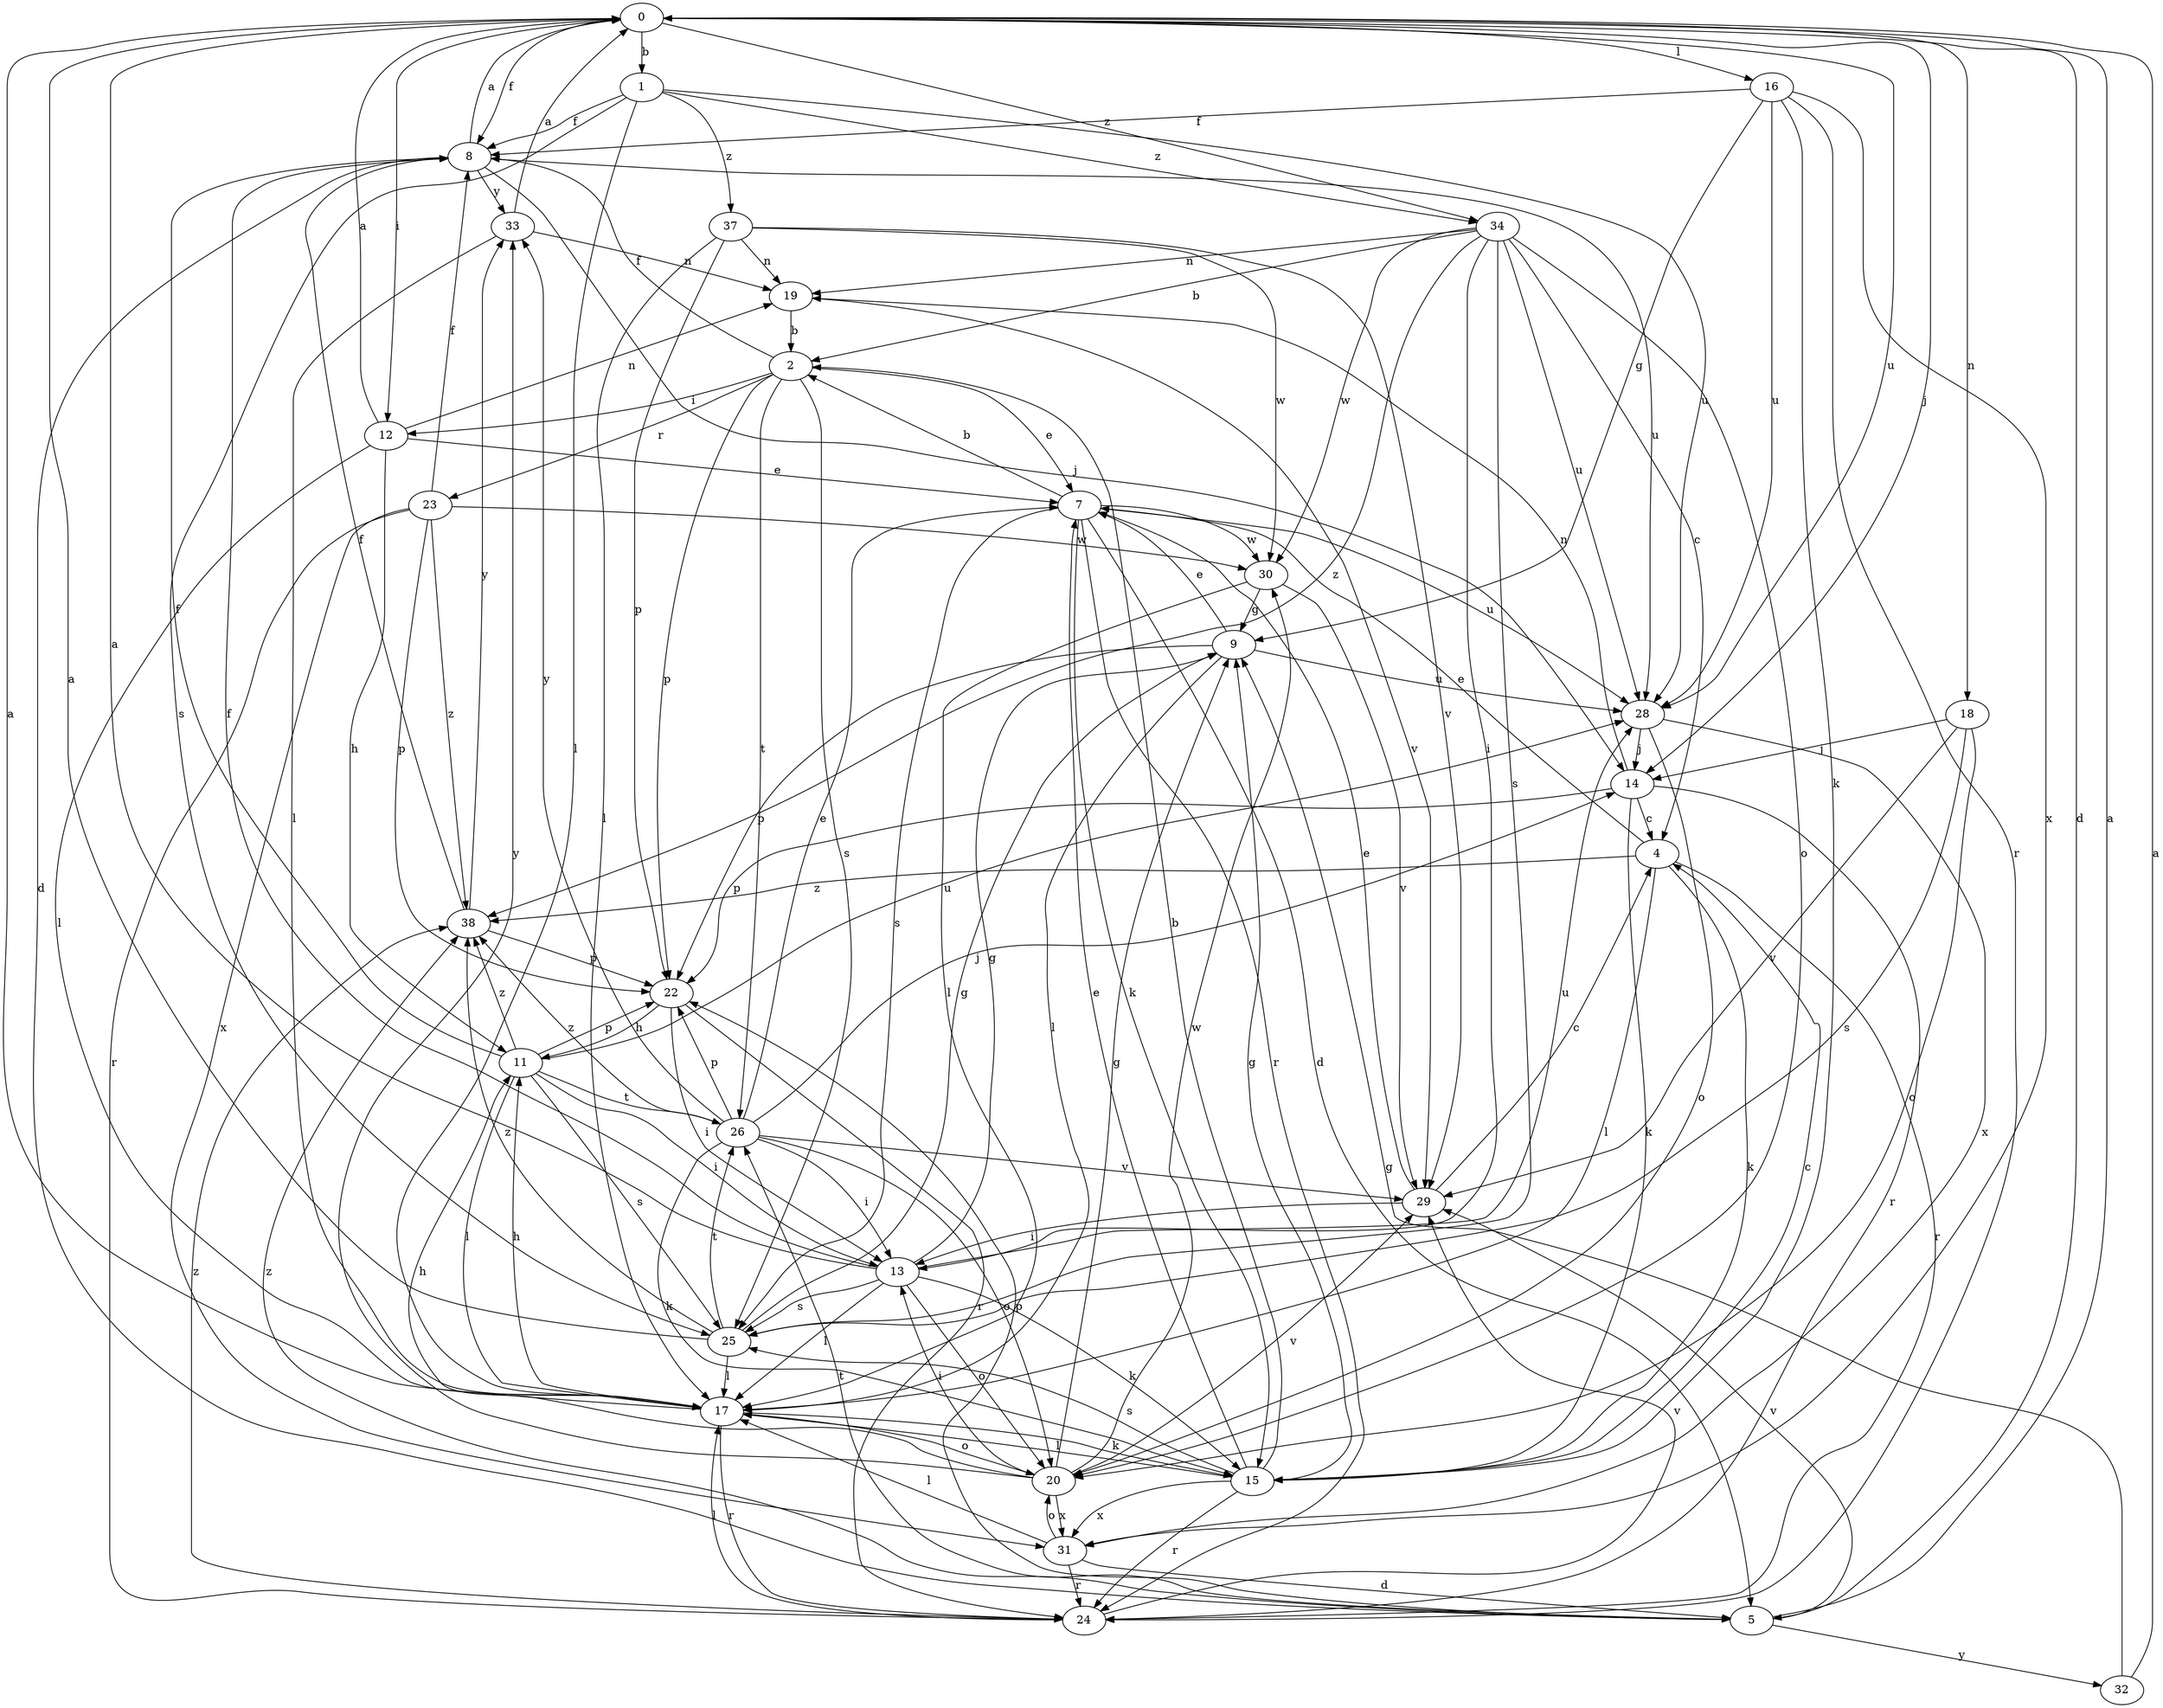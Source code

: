 strict digraph  {
0;
1;
2;
4;
5;
7;
8;
9;
11;
12;
13;
14;
15;
16;
17;
18;
19;
20;
22;
23;
24;
25;
26;
28;
29;
30;
31;
32;
33;
34;
37;
38;
0 -> 1  [label=b];
0 -> 5  [label=d];
0 -> 8  [label=f];
0 -> 12  [label=i];
0 -> 14  [label=j];
0 -> 16  [label=l];
0 -> 18  [label=n];
0 -> 28  [label=u];
0 -> 34  [label=z];
1 -> 8  [label=f];
1 -> 17  [label=l];
1 -> 25  [label=s];
1 -> 28  [label=u];
1 -> 34  [label=z];
1 -> 37  [label=z];
2 -> 7  [label=e];
2 -> 8  [label=f];
2 -> 12  [label=i];
2 -> 22  [label=p];
2 -> 23  [label=r];
2 -> 25  [label=s];
2 -> 26  [label=t];
4 -> 7  [label=e];
4 -> 15  [label=k];
4 -> 17  [label=l];
4 -> 24  [label=r];
4 -> 38  [label=z];
5 -> 0  [label=a];
5 -> 22  [label=p];
5 -> 26  [label=t];
5 -> 29  [label=v];
5 -> 32  [label=y];
5 -> 38  [label=z];
7 -> 2  [label=b];
7 -> 5  [label=d];
7 -> 15  [label=k];
7 -> 24  [label=r];
7 -> 25  [label=s];
7 -> 28  [label=u];
7 -> 30  [label=w];
8 -> 0  [label=a];
8 -> 5  [label=d];
8 -> 14  [label=j];
8 -> 28  [label=u];
8 -> 33  [label=y];
9 -> 7  [label=e];
9 -> 17  [label=l];
9 -> 22  [label=p];
9 -> 28  [label=u];
11 -> 8  [label=f];
11 -> 13  [label=i];
11 -> 17  [label=l];
11 -> 22  [label=p];
11 -> 25  [label=s];
11 -> 26  [label=t];
11 -> 28  [label=u];
11 -> 38  [label=z];
12 -> 0  [label=a];
12 -> 7  [label=e];
12 -> 11  [label=h];
12 -> 17  [label=l];
12 -> 19  [label=n];
13 -> 0  [label=a];
13 -> 8  [label=f];
13 -> 9  [label=g];
13 -> 15  [label=k];
13 -> 17  [label=l];
13 -> 20  [label=o];
13 -> 25  [label=s];
13 -> 28  [label=u];
14 -> 4  [label=c];
14 -> 15  [label=k];
14 -> 19  [label=n];
14 -> 22  [label=p];
14 -> 24  [label=r];
15 -> 2  [label=b];
15 -> 4  [label=c];
15 -> 7  [label=e];
15 -> 9  [label=g];
15 -> 17  [label=l];
15 -> 24  [label=r];
15 -> 25  [label=s];
15 -> 31  [label=x];
16 -> 8  [label=f];
16 -> 9  [label=g];
16 -> 15  [label=k];
16 -> 24  [label=r];
16 -> 28  [label=u];
16 -> 31  [label=x];
17 -> 0  [label=a];
17 -> 11  [label=h];
17 -> 15  [label=k];
17 -> 20  [label=o];
17 -> 24  [label=r];
18 -> 14  [label=j];
18 -> 20  [label=o];
18 -> 25  [label=s];
18 -> 29  [label=v];
19 -> 2  [label=b];
19 -> 29  [label=v];
20 -> 9  [label=g];
20 -> 11  [label=h];
20 -> 13  [label=i];
20 -> 29  [label=v];
20 -> 30  [label=w];
20 -> 31  [label=x];
20 -> 33  [label=y];
22 -> 11  [label=h];
22 -> 13  [label=i];
22 -> 24  [label=r];
23 -> 8  [label=f];
23 -> 22  [label=p];
23 -> 24  [label=r];
23 -> 30  [label=w];
23 -> 31  [label=x];
23 -> 38  [label=z];
24 -> 17  [label=l];
24 -> 29  [label=v];
24 -> 38  [label=z];
25 -> 0  [label=a];
25 -> 9  [label=g];
25 -> 17  [label=l];
25 -> 26  [label=t];
25 -> 38  [label=z];
26 -> 7  [label=e];
26 -> 13  [label=i];
26 -> 14  [label=j];
26 -> 15  [label=k];
26 -> 20  [label=o];
26 -> 22  [label=p];
26 -> 29  [label=v];
26 -> 33  [label=y];
26 -> 38  [label=z];
28 -> 14  [label=j];
28 -> 20  [label=o];
28 -> 31  [label=x];
29 -> 4  [label=c];
29 -> 7  [label=e];
29 -> 13  [label=i];
30 -> 9  [label=g];
30 -> 17  [label=l];
30 -> 29  [label=v];
31 -> 5  [label=d];
31 -> 17  [label=l];
31 -> 20  [label=o];
31 -> 24  [label=r];
32 -> 0  [label=a];
32 -> 9  [label=g];
33 -> 0  [label=a];
33 -> 17  [label=l];
33 -> 19  [label=n];
34 -> 2  [label=b];
34 -> 4  [label=c];
34 -> 13  [label=i];
34 -> 19  [label=n];
34 -> 20  [label=o];
34 -> 25  [label=s];
34 -> 28  [label=u];
34 -> 30  [label=w];
34 -> 38  [label=z];
37 -> 17  [label=l];
37 -> 19  [label=n];
37 -> 22  [label=p];
37 -> 29  [label=v];
37 -> 30  [label=w];
38 -> 8  [label=f];
38 -> 22  [label=p];
38 -> 33  [label=y];
}
